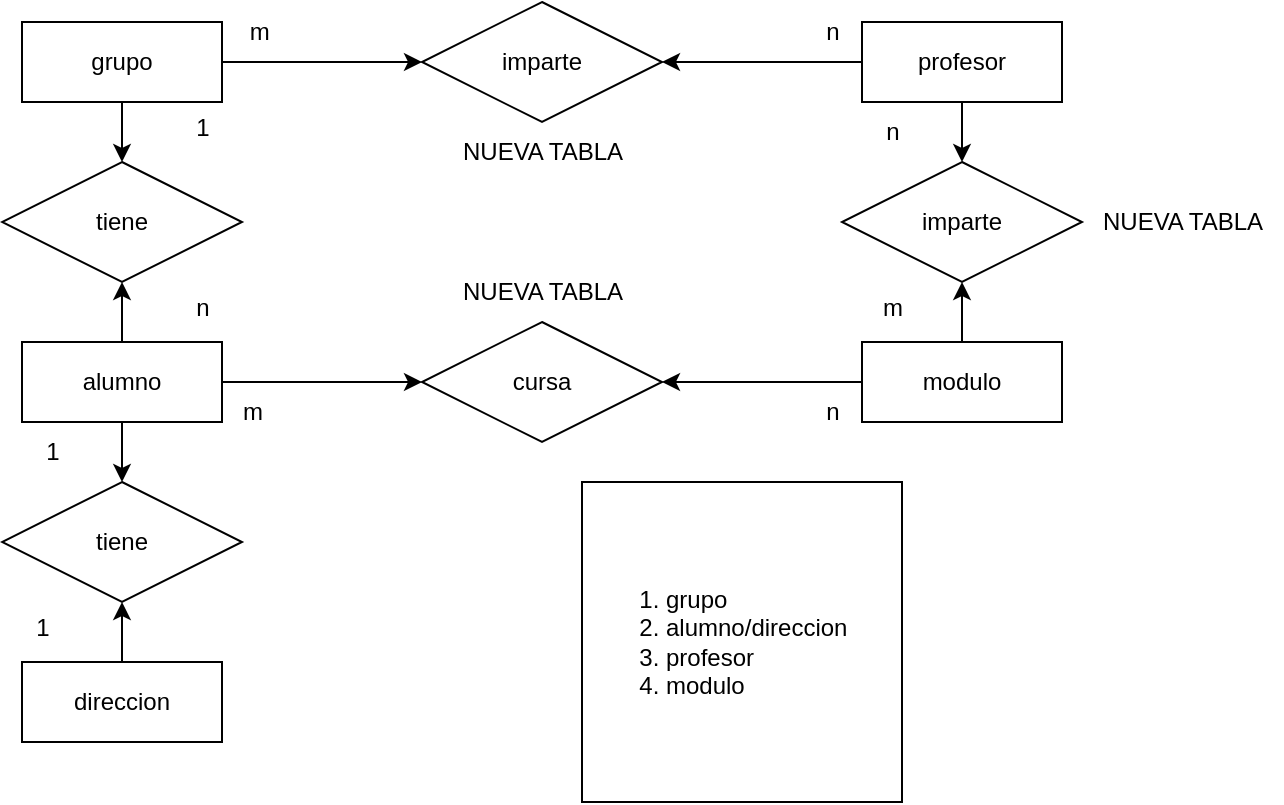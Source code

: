 <mxfile version="25.0.1">
  <diagram name="Página-1" id="YGRI4pKgH1e-FUuKfylV">
    <mxGraphModel dx="794" dy="416" grid="1" gridSize="10" guides="1" tooltips="1" connect="1" arrows="1" fold="1" page="1" pageScale="1" pageWidth="827" pageHeight="1169" math="0" shadow="0">
      <root>
        <mxCell id="0" />
        <mxCell id="1" parent="0" />
        <mxCell id="wifFRXn1DIAoS1hL8ho9-21" value="" style="edgeStyle=orthogonalEdgeStyle;rounded=0;orthogonalLoop=1;jettySize=auto;html=1;" edge="1" parent="1" source="wifFRXn1DIAoS1hL8ho9-1" target="wifFRXn1DIAoS1hL8ho9-16">
          <mxGeometry relative="1" as="geometry" />
        </mxCell>
        <mxCell id="wifFRXn1DIAoS1hL8ho9-23" value="" style="edgeStyle=orthogonalEdgeStyle;rounded=0;orthogonalLoop=1;jettySize=auto;html=1;" edge="1" parent="1" source="wifFRXn1DIAoS1hL8ho9-1" target="wifFRXn1DIAoS1hL8ho9-22">
          <mxGeometry relative="1" as="geometry" />
        </mxCell>
        <mxCell id="wifFRXn1DIAoS1hL8ho9-1" value="grupo" style="whiteSpace=wrap;html=1;align=center;" vertex="1" parent="1">
          <mxGeometry x="180" y="160" width="100" height="40" as="geometry" />
        </mxCell>
        <mxCell id="wifFRXn1DIAoS1hL8ho9-20" value="" style="edgeStyle=orthogonalEdgeStyle;rounded=0;orthogonalLoop=1;jettySize=auto;html=1;" edge="1" parent="1" source="wifFRXn1DIAoS1hL8ho9-2" target="wifFRXn1DIAoS1hL8ho9-14">
          <mxGeometry relative="1" as="geometry" />
        </mxCell>
        <mxCell id="wifFRXn1DIAoS1hL8ho9-27" value="" style="edgeStyle=orthogonalEdgeStyle;rounded=0;orthogonalLoop=1;jettySize=auto;html=1;" edge="1" parent="1" source="wifFRXn1DIAoS1hL8ho9-2" target="wifFRXn1DIAoS1hL8ho9-25">
          <mxGeometry relative="1" as="geometry" />
        </mxCell>
        <mxCell id="wifFRXn1DIAoS1hL8ho9-2" value="modulo" style="whiteSpace=wrap;html=1;align=center;" vertex="1" parent="1">
          <mxGeometry x="600" y="320" width="100" height="40" as="geometry" />
        </mxCell>
        <mxCell id="wifFRXn1DIAoS1hL8ho9-18" value="" style="edgeStyle=orthogonalEdgeStyle;rounded=0;orthogonalLoop=1;jettySize=auto;html=1;" edge="1" parent="1" source="wifFRXn1DIAoS1hL8ho9-6" target="wifFRXn1DIAoS1hL8ho9-16">
          <mxGeometry relative="1" as="geometry" />
        </mxCell>
        <mxCell id="wifFRXn1DIAoS1hL8ho9-19" value="" style="edgeStyle=orthogonalEdgeStyle;rounded=0;orthogonalLoop=1;jettySize=auto;html=1;" edge="1" parent="1" source="wifFRXn1DIAoS1hL8ho9-6" target="wifFRXn1DIAoS1hL8ho9-14">
          <mxGeometry relative="1" as="geometry" />
        </mxCell>
        <mxCell id="wifFRXn1DIAoS1hL8ho9-6" value="profesor" style="whiteSpace=wrap;html=1;align=center;" vertex="1" parent="1">
          <mxGeometry x="600" y="160" width="100" height="40" as="geometry" />
        </mxCell>
        <mxCell id="wifFRXn1DIAoS1hL8ho9-11" value="" style="edgeStyle=orthogonalEdgeStyle;rounded=0;orthogonalLoop=1;jettySize=auto;html=1;" edge="1" parent="1" source="wifFRXn1DIAoS1hL8ho9-7">
          <mxGeometry relative="1" as="geometry">
            <mxPoint x="230" y="390" as="targetPoint" />
          </mxGeometry>
        </mxCell>
        <mxCell id="wifFRXn1DIAoS1hL8ho9-24" value="" style="edgeStyle=orthogonalEdgeStyle;rounded=0;orthogonalLoop=1;jettySize=auto;html=1;" edge="1" parent="1" source="wifFRXn1DIAoS1hL8ho9-7" target="wifFRXn1DIAoS1hL8ho9-22">
          <mxGeometry relative="1" as="geometry" />
        </mxCell>
        <mxCell id="wifFRXn1DIAoS1hL8ho9-26" value="" style="edgeStyle=orthogonalEdgeStyle;rounded=0;orthogonalLoop=1;jettySize=auto;html=1;" edge="1" parent="1" source="wifFRXn1DIAoS1hL8ho9-7" target="wifFRXn1DIAoS1hL8ho9-25">
          <mxGeometry relative="1" as="geometry" />
        </mxCell>
        <mxCell id="wifFRXn1DIAoS1hL8ho9-7" value="alumno" style="whiteSpace=wrap;html=1;align=center;" vertex="1" parent="1">
          <mxGeometry x="180" y="320" width="100" height="40" as="geometry" />
        </mxCell>
        <mxCell id="wifFRXn1DIAoS1hL8ho9-12" value="" style="edgeStyle=orthogonalEdgeStyle;rounded=0;orthogonalLoop=1;jettySize=auto;html=1;" edge="1" parent="1" source="wifFRXn1DIAoS1hL8ho9-8">
          <mxGeometry relative="1" as="geometry">
            <mxPoint x="230" y="450" as="targetPoint" />
          </mxGeometry>
        </mxCell>
        <mxCell id="wifFRXn1DIAoS1hL8ho9-8" value="direccion" style="whiteSpace=wrap;html=1;align=center;" vertex="1" parent="1">
          <mxGeometry x="180" y="480" width="100" height="40" as="geometry" />
        </mxCell>
        <mxCell id="wifFRXn1DIAoS1hL8ho9-13" value="tiene" style="shape=rhombus;perimeter=rhombusPerimeter;whiteSpace=wrap;html=1;align=center;" vertex="1" parent="1">
          <mxGeometry x="170" y="390" width="120" height="60" as="geometry" />
        </mxCell>
        <mxCell id="wifFRXn1DIAoS1hL8ho9-14" value="imparte" style="shape=rhombus;perimeter=rhombusPerimeter;whiteSpace=wrap;html=1;align=center;" vertex="1" parent="1">
          <mxGeometry x="590" y="230" width="120" height="60" as="geometry" />
        </mxCell>
        <mxCell id="wifFRXn1DIAoS1hL8ho9-16" value="imparte" style="shape=rhombus;perimeter=rhombusPerimeter;whiteSpace=wrap;html=1;align=center;" vertex="1" parent="1">
          <mxGeometry x="380" y="150" width="120" height="60" as="geometry" />
        </mxCell>
        <mxCell id="wifFRXn1DIAoS1hL8ho9-22" value="tiene" style="shape=rhombus;perimeter=rhombusPerimeter;whiteSpace=wrap;html=1;align=center;" vertex="1" parent="1">
          <mxGeometry x="170" y="230" width="120" height="60" as="geometry" />
        </mxCell>
        <mxCell id="wifFRXn1DIAoS1hL8ho9-25" value="cursa" style="shape=rhombus;perimeter=rhombusPerimeter;whiteSpace=wrap;html=1;align=center;" vertex="1" parent="1">
          <mxGeometry x="380" y="310" width="120" height="60" as="geometry" />
        </mxCell>
        <mxCell id="wifFRXn1DIAoS1hL8ho9-28" value="n" style="text;html=1;align=center;verticalAlign=middle;resizable=0;points=[];autosize=1;strokeColor=none;fillColor=none;" vertex="1" parent="1">
          <mxGeometry x="255" y="288" width="30" height="30" as="geometry" />
        </mxCell>
        <mxCell id="wifFRXn1DIAoS1hL8ho9-29" value="1" style="text;html=1;align=center;verticalAlign=middle;resizable=0;points=[];autosize=1;strokeColor=none;fillColor=none;" vertex="1" parent="1">
          <mxGeometry x="255" y="198" width="30" height="30" as="geometry" />
        </mxCell>
        <mxCell id="wifFRXn1DIAoS1hL8ho9-30" value="n" style="text;html=1;align=center;verticalAlign=middle;resizable=0;points=[];autosize=1;strokeColor=none;fillColor=none;" vertex="1" parent="1">
          <mxGeometry x="570" y="150" width="30" height="30" as="geometry" />
        </mxCell>
        <mxCell id="wifFRXn1DIAoS1hL8ho9-31" value="m&amp;nbsp;" style="text;html=1;align=center;verticalAlign=middle;resizable=0;points=[];autosize=1;strokeColor=none;fillColor=none;" vertex="1" parent="1">
          <mxGeometry x="280" y="150" width="40" height="30" as="geometry" />
        </mxCell>
        <mxCell id="wifFRXn1DIAoS1hL8ho9-32" value="n" style="text;html=1;align=center;verticalAlign=middle;resizable=0;points=[];autosize=1;strokeColor=none;fillColor=none;" vertex="1" parent="1">
          <mxGeometry x="600" y="200" width="30" height="30" as="geometry" />
        </mxCell>
        <mxCell id="wifFRXn1DIAoS1hL8ho9-33" value="m" style="text;html=1;align=center;verticalAlign=middle;resizable=0;points=[];autosize=1;strokeColor=none;fillColor=none;" vertex="1" parent="1">
          <mxGeometry x="600" y="288" width="30" height="30" as="geometry" />
        </mxCell>
        <mxCell id="wifFRXn1DIAoS1hL8ho9-34" value="n" style="text;html=1;align=center;verticalAlign=middle;resizable=0;points=[];autosize=1;strokeColor=none;fillColor=none;" vertex="1" parent="1">
          <mxGeometry x="570" y="340" width="30" height="30" as="geometry" />
        </mxCell>
        <mxCell id="wifFRXn1DIAoS1hL8ho9-36" value="m" style="text;html=1;align=center;verticalAlign=middle;resizable=0;points=[];autosize=1;strokeColor=none;fillColor=none;" vertex="1" parent="1">
          <mxGeometry x="280" y="340" width="30" height="30" as="geometry" />
        </mxCell>
        <mxCell id="wifFRXn1DIAoS1hL8ho9-37" value="1" style="text;html=1;align=center;verticalAlign=middle;resizable=0;points=[];autosize=1;strokeColor=none;fillColor=none;" vertex="1" parent="1">
          <mxGeometry x="180" y="360" width="30" height="30" as="geometry" />
        </mxCell>
        <mxCell id="wifFRXn1DIAoS1hL8ho9-38" value="1" style="text;html=1;align=center;verticalAlign=middle;resizable=0;points=[];autosize=1;strokeColor=none;fillColor=none;" vertex="1" parent="1">
          <mxGeometry x="175" y="448" width="30" height="30" as="geometry" />
        </mxCell>
        <mxCell id="wifFRXn1DIAoS1hL8ho9-39" value="&lt;ol&gt;&lt;li&gt;grupo&lt;/li&gt;&lt;li&gt;alumno/direccion&lt;/li&gt;&lt;li&gt;profesor&lt;/li&gt;&lt;li&gt;modulo&lt;/li&gt;&lt;/ol&gt;" style="whiteSpace=wrap;html=1;aspect=fixed;align=left;" vertex="1" parent="1">
          <mxGeometry x="460" y="390" width="160" height="160" as="geometry" />
        </mxCell>
        <mxCell id="wifFRXn1DIAoS1hL8ho9-42" value="NUEVA TABLA" style="text;html=1;align=center;verticalAlign=middle;resizable=0;points=[];autosize=1;strokeColor=none;fillColor=none;" vertex="1" parent="1">
          <mxGeometry x="390" y="210" width="100" height="30" as="geometry" />
        </mxCell>
        <mxCell id="wifFRXn1DIAoS1hL8ho9-43" value="NUEVA TABLA" style="text;html=1;align=center;verticalAlign=middle;resizable=0;points=[];autosize=1;strokeColor=none;fillColor=none;" vertex="1" parent="1">
          <mxGeometry x="390" y="280" width="100" height="30" as="geometry" />
        </mxCell>
        <mxCell id="wifFRXn1DIAoS1hL8ho9-44" value="NUEVA TABLA" style="text;html=1;align=center;verticalAlign=middle;resizable=0;points=[];autosize=1;strokeColor=none;fillColor=none;" vertex="1" parent="1">
          <mxGeometry x="710" y="245" width="100" height="30" as="geometry" />
        </mxCell>
      </root>
    </mxGraphModel>
  </diagram>
</mxfile>
